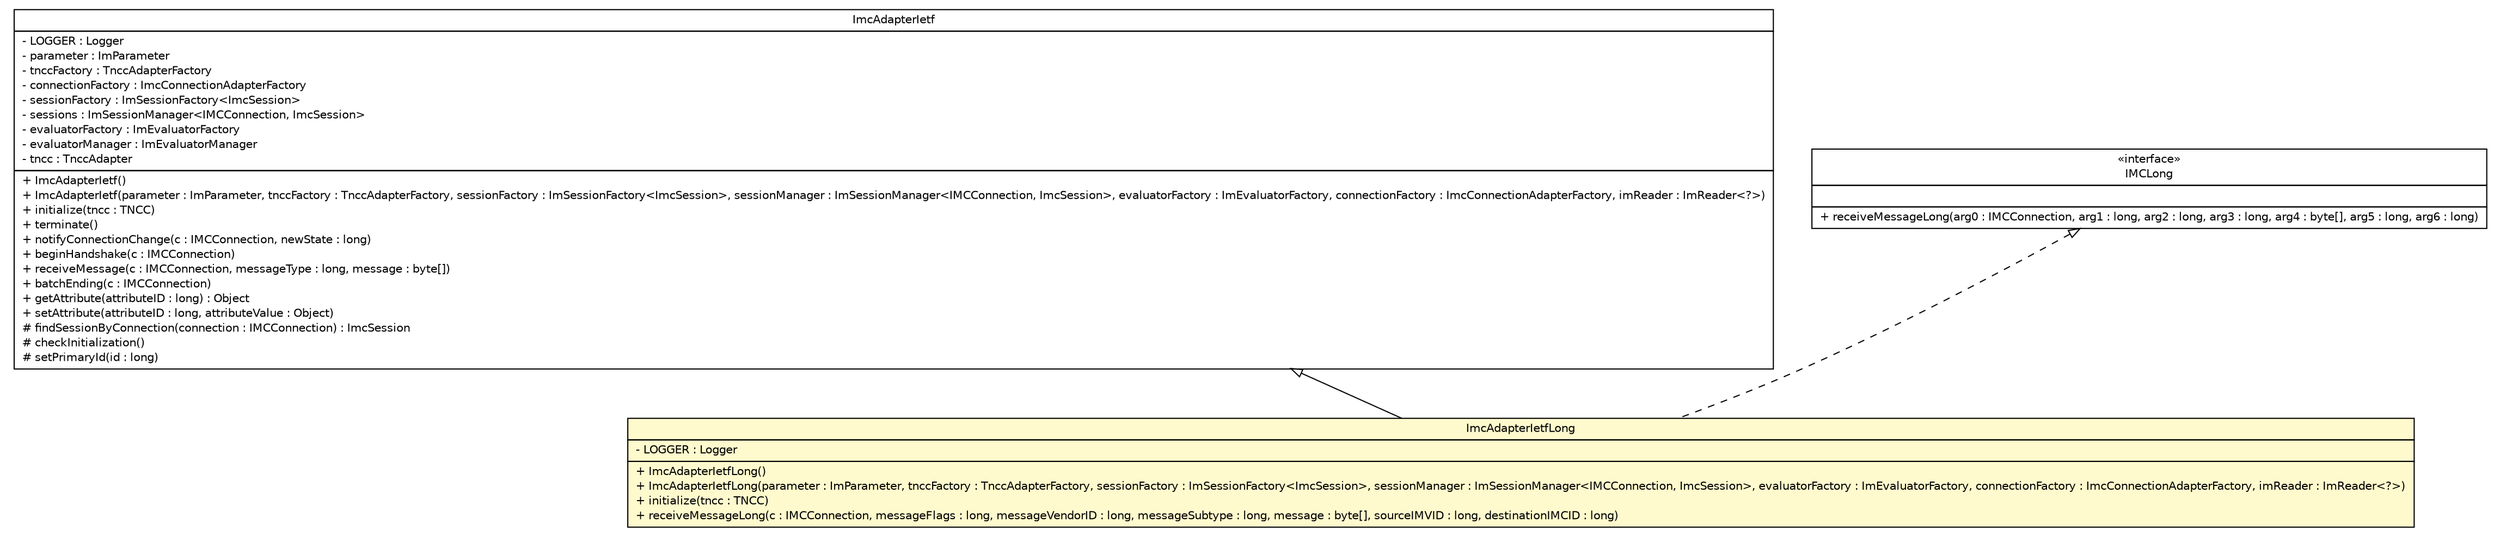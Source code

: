 #!/usr/local/bin/dot
#
# Class diagram 
# Generated by UMLGraph version R5_6 (http://www.umlgraph.org/)
#

digraph G {
	edge [fontname="Helvetica",fontsize=10,labelfontname="Helvetica",labelfontsize=10];
	node [fontname="Helvetica",fontsize=10,shape=plaintext];
	nodesep=0.25;
	ranksep=0.5;
	// de.hsbremen.tc.tnc.im.adapter.imc.ImcAdapterIetfLong
	c4389 [label=<<table title="de.hsbremen.tc.tnc.im.adapter.imc.ImcAdapterIetfLong" border="0" cellborder="1" cellspacing="0" cellpadding="2" port="p" bgcolor="lemonChiffon" href="./ImcAdapterIetfLong.html">
		<tr><td><table border="0" cellspacing="0" cellpadding="1">
<tr><td align="center" balign="center"> ImcAdapterIetfLong </td></tr>
		</table></td></tr>
		<tr><td><table border="0" cellspacing="0" cellpadding="1">
<tr><td align="left" balign="left"> - LOGGER : Logger </td></tr>
		</table></td></tr>
		<tr><td><table border="0" cellspacing="0" cellpadding="1">
<tr><td align="left" balign="left"> + ImcAdapterIetfLong() </td></tr>
<tr><td align="left" balign="left"> + ImcAdapterIetfLong(parameter : ImParameter, tnccFactory : TnccAdapterFactory, sessionFactory : ImSessionFactory&lt;ImcSession&gt;, sessionManager : ImSessionManager&lt;IMCConnection, ImcSession&gt;, evaluatorFactory : ImEvaluatorFactory, connectionFactory : ImcConnectionAdapterFactory, imReader : ImReader&lt;?&gt;) </td></tr>
<tr><td align="left" balign="left"> + initialize(tncc : TNCC) </td></tr>
<tr><td align="left" balign="left"> + receiveMessageLong(c : IMCConnection, messageFlags : long, messageVendorID : long, messageSubtype : long, message : byte[], sourceIMVID : long, destinationIMCID : long) </td></tr>
		</table></td></tr>
		</table>>, URL="./ImcAdapterIetfLong.html", fontname="Helvetica", fontcolor="black", fontsize=10.0];
	// de.hsbremen.tc.tnc.im.adapter.imc.ImcAdapterIetf
	c4390 [label=<<table title="de.hsbremen.tc.tnc.im.adapter.imc.ImcAdapterIetf" border="0" cellborder="1" cellspacing="0" cellpadding="2" port="p" href="./ImcAdapterIetf.html">
		<tr><td><table border="0" cellspacing="0" cellpadding="1">
<tr><td align="center" balign="center"> ImcAdapterIetf </td></tr>
		</table></td></tr>
		<tr><td><table border="0" cellspacing="0" cellpadding="1">
<tr><td align="left" balign="left"> - LOGGER : Logger </td></tr>
<tr><td align="left" balign="left"> - parameter : ImParameter </td></tr>
<tr><td align="left" balign="left"> - tnccFactory : TnccAdapterFactory </td></tr>
<tr><td align="left" balign="left"> - connectionFactory : ImcConnectionAdapterFactory </td></tr>
<tr><td align="left" balign="left"> - sessionFactory : ImSessionFactory&lt;ImcSession&gt; </td></tr>
<tr><td align="left" balign="left"> - sessions : ImSessionManager&lt;IMCConnection, ImcSession&gt; </td></tr>
<tr><td align="left" balign="left"> - evaluatorFactory : ImEvaluatorFactory </td></tr>
<tr><td align="left" balign="left"> - evaluatorManager : ImEvaluatorManager </td></tr>
<tr><td align="left" balign="left"> - tncc : TnccAdapter </td></tr>
		</table></td></tr>
		<tr><td><table border="0" cellspacing="0" cellpadding="1">
<tr><td align="left" balign="left"> + ImcAdapterIetf() </td></tr>
<tr><td align="left" balign="left"> + ImcAdapterIetf(parameter : ImParameter, tnccFactory : TnccAdapterFactory, sessionFactory : ImSessionFactory&lt;ImcSession&gt;, sessionManager : ImSessionManager&lt;IMCConnection, ImcSession&gt;, evaluatorFactory : ImEvaluatorFactory, connectionFactory : ImcConnectionAdapterFactory, imReader : ImReader&lt;?&gt;) </td></tr>
<tr><td align="left" balign="left"> + initialize(tncc : TNCC) </td></tr>
<tr><td align="left" balign="left"> + terminate() </td></tr>
<tr><td align="left" balign="left"> + notifyConnectionChange(c : IMCConnection, newState : long) </td></tr>
<tr><td align="left" balign="left"> + beginHandshake(c : IMCConnection) </td></tr>
<tr><td align="left" balign="left"> + receiveMessage(c : IMCConnection, messageType : long, message : byte[]) </td></tr>
<tr><td align="left" balign="left"> + batchEnding(c : IMCConnection) </td></tr>
<tr><td align="left" balign="left"> + getAttribute(attributeID : long) : Object </td></tr>
<tr><td align="left" balign="left"> + setAttribute(attributeID : long, attributeValue : Object) </td></tr>
<tr><td align="left" balign="left"> # findSessionByConnection(connection : IMCConnection) : ImcSession </td></tr>
<tr><td align="left" balign="left"> # checkInitialization() </td></tr>
<tr><td align="left" balign="left"> # setPrimaryId(id : long) </td></tr>
		</table></td></tr>
		</table>>, URL="./ImcAdapterIetf.html", fontname="Helvetica", fontcolor="black", fontsize=10.0];
	//de.hsbremen.tc.tnc.im.adapter.imc.ImcAdapterIetfLong extends de.hsbremen.tc.tnc.im.adapter.imc.ImcAdapterIetf
	c4390:p -> c4389:p [dir=back,arrowtail=empty];
	//de.hsbremen.tc.tnc.im.adapter.imc.ImcAdapterIetfLong implements org.trustedcomputinggroup.tnc.ifimc.IMCLong
	c4418:p -> c4389:p [dir=back,arrowtail=empty,style=dashed];
	// org.trustedcomputinggroup.tnc.ifimc.IMCLong
	c4418 [label=<<table title="org.trustedcomputinggroup.tnc.ifimc.IMCLong" border="0" cellborder="1" cellspacing="0" cellpadding="2" port="p" href="http://java.sun.com/j2se/1.4.2/docs/api/org/trustedcomputinggroup/tnc/ifimc/IMCLong.html">
		<tr><td><table border="0" cellspacing="0" cellpadding="1">
<tr><td align="center" balign="center"> &#171;interface&#187; </td></tr>
<tr><td align="center" balign="center"> IMCLong </td></tr>
		</table></td></tr>
		<tr><td><table border="0" cellspacing="0" cellpadding="1">
<tr><td align="left" balign="left">  </td></tr>
		</table></td></tr>
		<tr><td><table border="0" cellspacing="0" cellpadding="1">
<tr><td align="left" balign="left"> + receiveMessageLong(arg0 : IMCConnection, arg1 : long, arg2 : long, arg3 : long, arg4 : byte[], arg5 : long, arg6 : long) </td></tr>
		</table></td></tr>
		</table>>, URL="http://java.sun.com/j2se/1.4.2/docs/api/org/trustedcomputinggroup/tnc/ifimc/IMCLong.html", fontname="Helvetica", fontcolor="black", fontsize=10.0];
}

